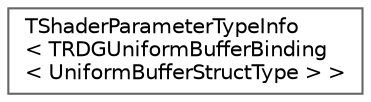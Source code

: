 digraph "Graphical Class Hierarchy"
{
 // INTERACTIVE_SVG=YES
 // LATEX_PDF_SIZE
  bgcolor="transparent";
  edge [fontname=Helvetica,fontsize=10,labelfontname=Helvetica,labelfontsize=10];
  node [fontname=Helvetica,fontsize=10,shape=box,height=0.2,width=0.4];
  rankdir="LR";
  Node0 [id="Node000000",label="TShaderParameterTypeInfo\l\< TRDGUniformBufferBinding\l\< UniformBufferStructType \> \>",height=0.2,width=0.4,color="grey40", fillcolor="white", style="filled",URL="$d0/d4d/structTShaderParameterTypeInfo_3_01TRDGUniformBufferBinding_3_01UniformBufferStructType_01_4_01_4.html",tooltip=" "];
}
